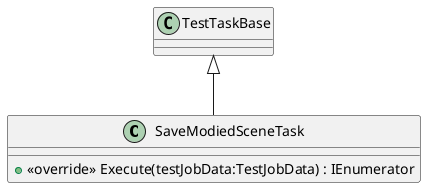 @startuml
class SaveModiedSceneTask {
    + <<override>> Execute(testJobData:TestJobData) : IEnumerator
}
TestTaskBase <|-- SaveModiedSceneTask
@enduml
